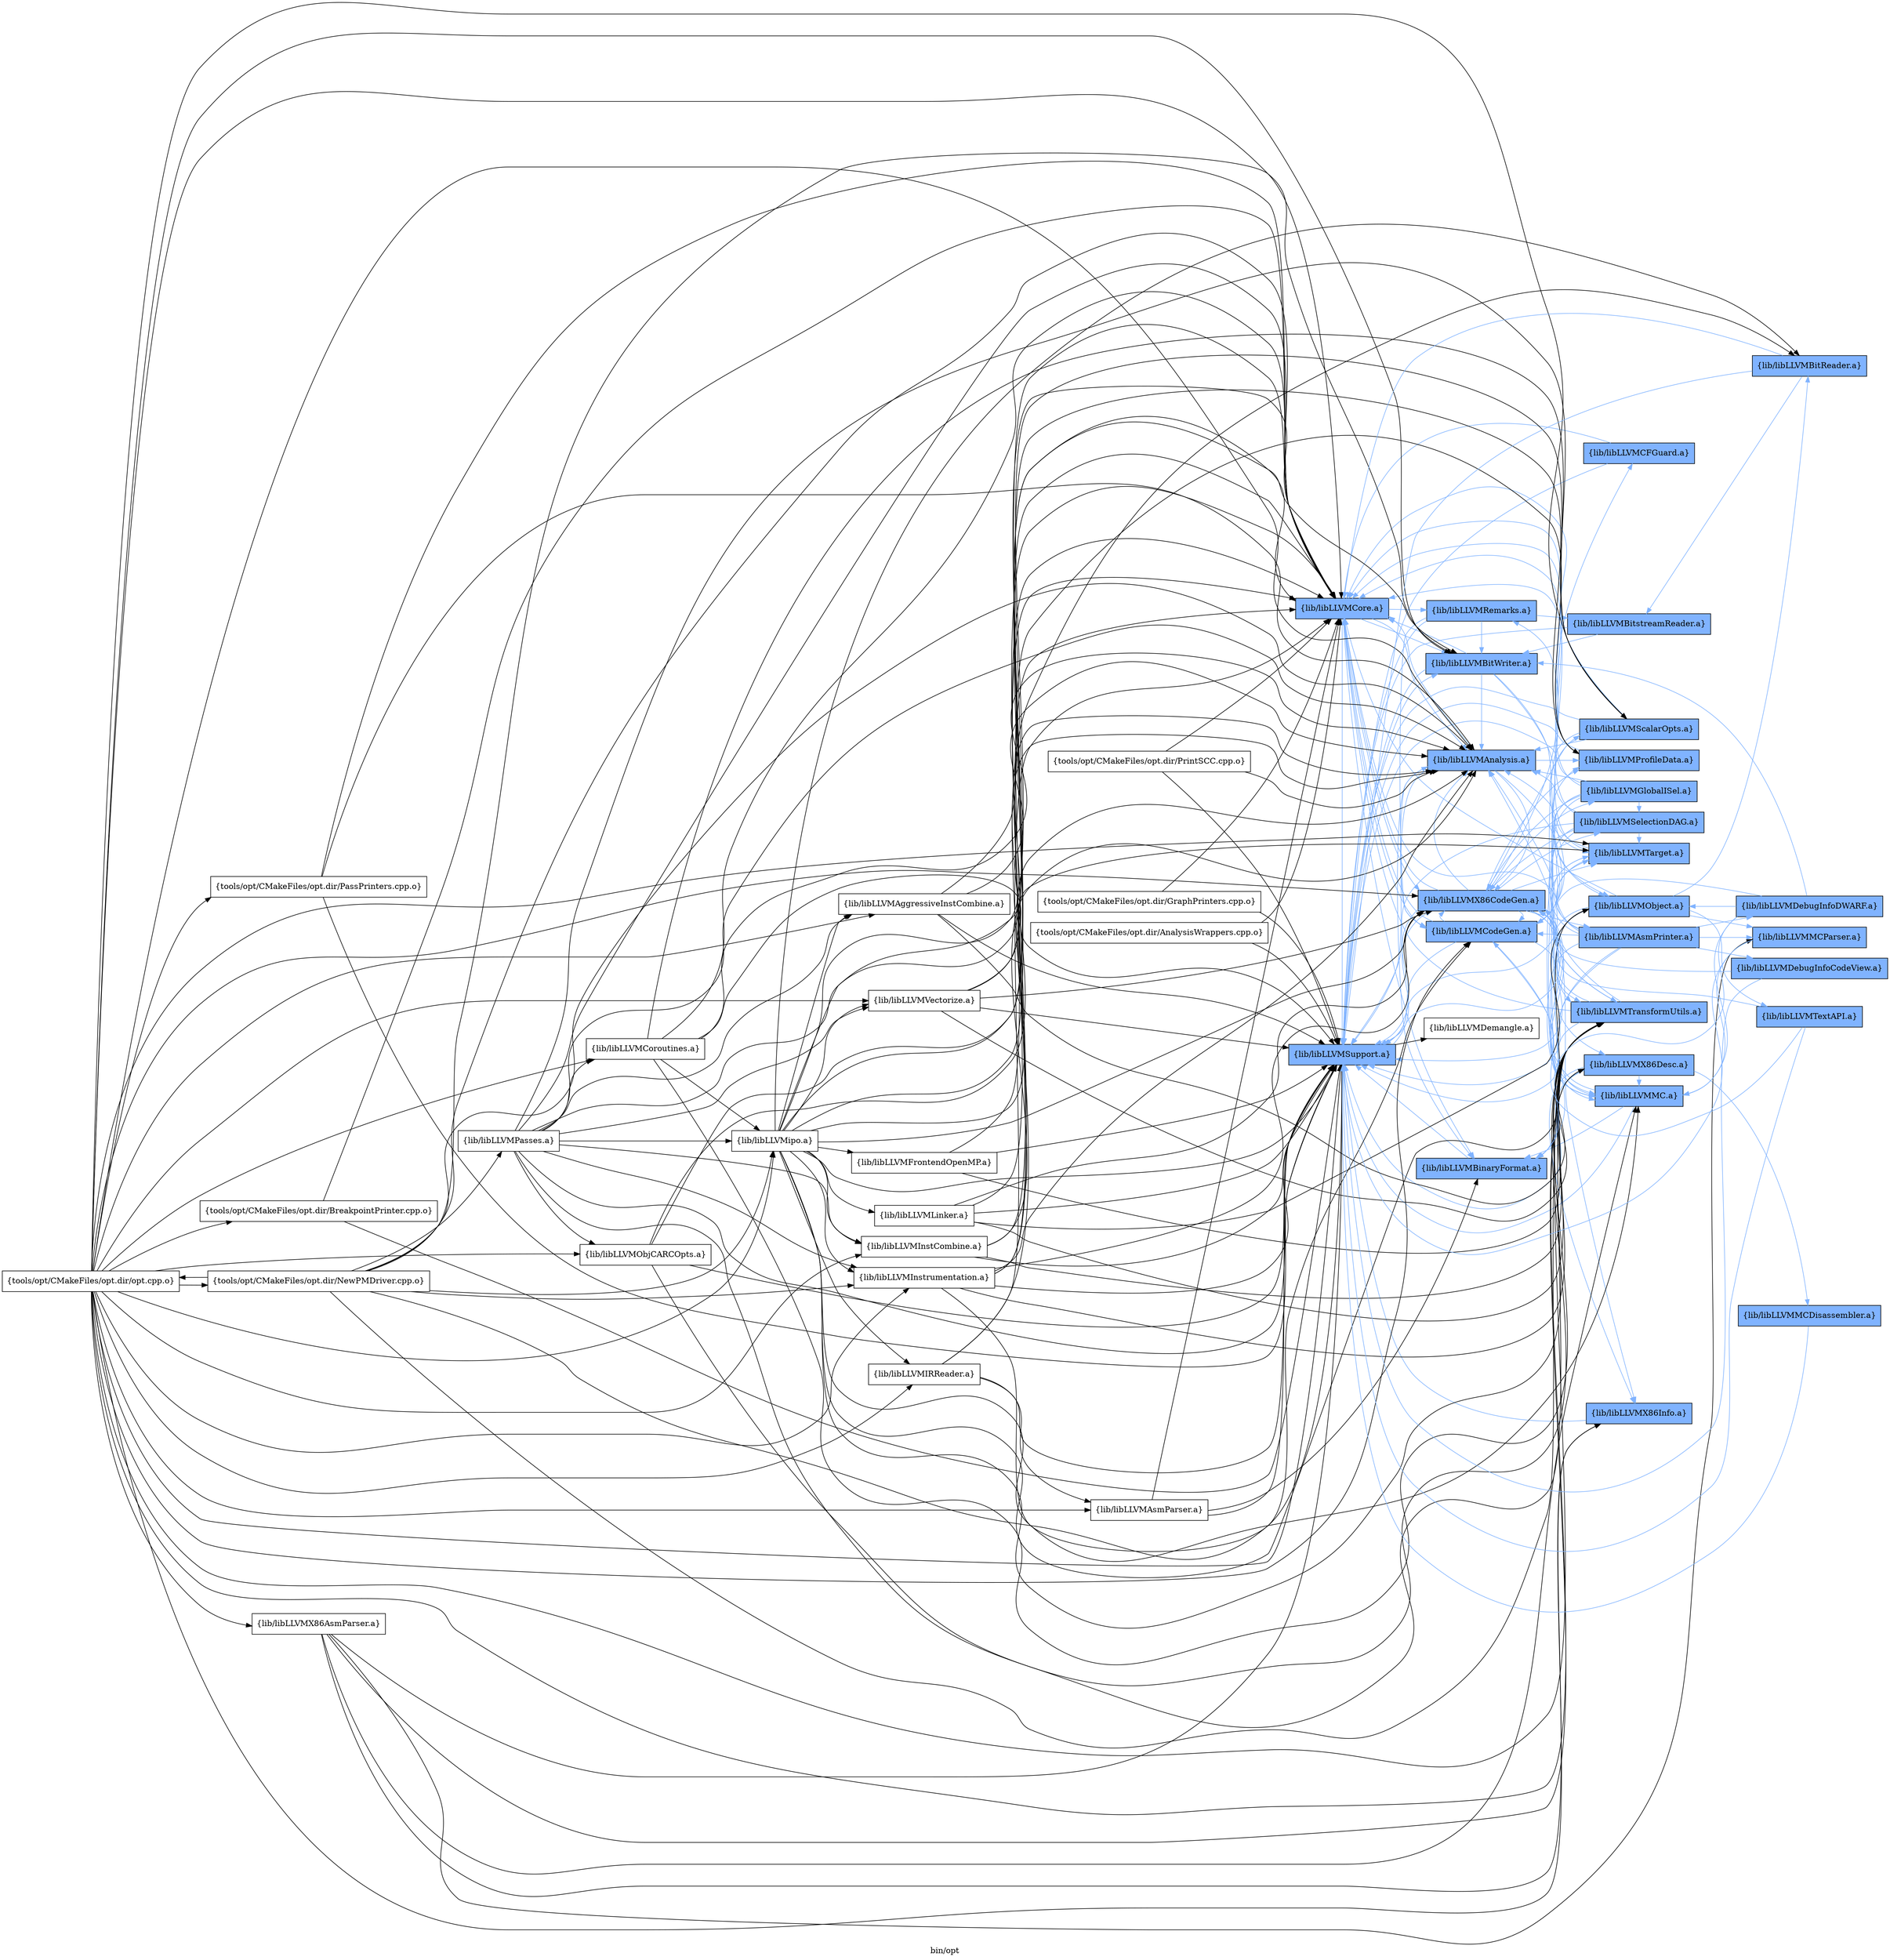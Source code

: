digraph "bin/opt" {
	label="bin/opt";
	rankdir=LR;
	{ rank=same; Node0x556ea26ebbd8;  }
	{ rank=same; Node0x556ea26d7318; Node0x556ea26edbb8;  }
	{ rank=same; Node0x556ea26d7818; Node0x556ea26e4568; Node0x556ea26d4898; Node0x556ea26d7b38; Node0x556ea26eab98; Node0x556ea26d5dd8; Node0x556ea26ed488;  }
	{ rank=same; Node0x556ea26e9fb8; Node0x556ea26ee658; Node0x556ea26ed708; Node0x556ea26dc3b8; Node0x556ea26ea648; Node0x556ea26d6c38; Node0x556ea26d6738; Node0x556ea26ed118; Node0x556ea26d4ed8; Node0x556ea26c7f58; Node0x556ea26d4438; Node0x556ea26dc8b8; Node0x556ea26e4298;  }

	Node0x556ea26ebbd8 [shape=record,shape=box,group=0,label="{tools/opt/CMakeFiles/opt.dir/AnalysisWrappers.cpp.o}"];
	Node0x556ea26ebbd8 -> Node0x556ea26d7318;
	Node0x556ea26ebbd8 -> Node0x556ea26edbb8;
	Node0x556ea26d7318 [shape=record,shape=box,group=1,style=filled,fillcolor="0.600000 0.5 1",label="{lib/libLLVMCore.a}"];
	Node0x556ea26d7318 -> Node0x556ea26edbb8[color="0.600000 0.5 1"];
	Node0x556ea26d7318 -> Node0x556ea26d7818[color="0.600000 0.5 1"];
	Node0x556ea26d7318 -> Node0x556ea26e4568[color="0.600000 0.5 1"];
	Node0x556ea26d7318 -> Node0x556ea26d4898[color="0.600000 0.5 1"];
	Node0x556ea26d7318 -> Node0x556ea26d7b38[color="0.600000 0.5 1"];
	Node0x556ea26d7318 -> Node0x556ea26eab98[color="0.600000 0.5 1"];
	Node0x556ea26d7318 -> Node0x556ea26d5dd8[color="0.600000 0.5 1"];
	Node0x556ea26edbb8 [shape=record,shape=box,group=1,style=filled,fillcolor="0.600000 0.5 1",label="{lib/libLLVMSupport.a}"];
	Node0x556ea26edbb8 -> Node0x556ea26d4898[color="0.600000 0.5 1"];
	Node0x556ea26edbb8 -> Node0x556ea26d7b38[color="0.600000 0.5 1"];
	Node0x556ea26edbb8 -> Node0x556ea26ed488;
	Node0x556ea26eaf58 [shape=record,shape=box,group=0,label="{tools/opt/CMakeFiles/opt.dir/BreakpointPrinter.cpp.o}"];
	Node0x556ea26eaf58 -> Node0x556ea26d7318;
	Node0x556ea26eaf58 -> Node0x556ea26edbb8;
	Node0x556ea26eb5e8 [shape=record,shape=box,group=0,label="{tools/opt/CMakeFiles/opt.dir/GraphPrinters.cpp.o}"];
	Node0x556ea26eb5e8 -> Node0x556ea26d7318;
	Node0x556ea26eb5e8 -> Node0x556ea26edbb8;
	Node0x556ea26eaa08 [shape=record,shape=box,group=0,label="{tools/opt/CMakeFiles/opt.dir/NewPMDriver.cpp.o}"];
	Node0x556ea26eaa08 -> Node0x556ea26e95b8;
	Node0x556ea26eaa08 -> Node0x556ea26d5dd8;
	Node0x556ea26eaa08 -> Node0x556ea26d7b38;
	Node0x556ea26eaa08 -> Node0x556ea26d7318;
	Node0x556ea26eaa08 -> Node0x556ea26d8ad8;
	Node0x556ea26eaa08 -> Node0x556ea26eb908;
	Node0x556ea26eaa08 -> Node0x556ea26edbb8;
	Node0x556ea26eaa08 -> Node0x556ea26ee658;
	Node0x556ea26eaa08 -> Node0x556ea26ec7b8;
	Node0x556ea26e95b8 [shape=record,shape=box,group=0,label="{tools/opt/CMakeFiles/opt.dir/opt.cpp.o}"];
	Node0x556ea26e95b8 -> Node0x556ea26eaf58;
	Node0x556ea26e95b8 -> Node0x556ea26eaa08;
	Node0x556ea26e95b8 -> Node0x556ea26e9e28;
	Node0x556ea26e95b8 -> Node0x556ea26d4d98;
	Node0x556ea26e95b8 -> Node0x556ea26d4898;
	Node0x556ea26e95b8 -> Node0x556ea26d6c38;
	Node0x556ea26e95b8 -> Node0x556ea26d6738;
	Node0x556ea26e95b8 -> Node0x556ea26d62d8;
	Node0x556ea26e95b8 -> Node0x556ea26d5dd8;
	Node0x556ea26e95b8 -> Node0x556ea26d7318;
	Node0x556ea26e95b8 -> Node0x556ea26d8038;
	Node0x556ea26e95b8 -> Node0x556ea26d7b38;
	Node0x556ea26e95b8 -> Node0x556ea26d7818;
	Node0x556ea26e95b8 -> Node0x556ea26d9438;
	Node0x556ea26e95b8 -> Node0x556ea26d8ad8;
	Node0x556ea26e95b8 -> Node0x556ea26d85d8;
	Node0x556ea26e95b8 -> Node0x556ea26da838;
	Node0x556ea26e95b8 -> Node0x556ea26eb908;
	Node0x556ea26e95b8 -> Node0x556ea26e9d38;
	Node0x556ea26e95b8 -> Node0x556ea26ea648;
	Node0x556ea26e95b8 -> Node0x556ea26edbb8;
	Node0x556ea26e95b8 -> Node0x556ea26ed708;
	Node0x556ea26e95b8 -> Node0x556ea26ee658;
	Node0x556ea26e95b8 -> Node0x556ea26ee108;
	Node0x556ea26d5dd8 [shape=record,shape=box,group=1,style=filled,fillcolor="0.600000 0.5 1",label="{lib/libLLVMAnalysis.a}"];
	Node0x556ea26d5dd8 -> Node0x556ea26d4898[color="0.600000 0.5 1"];
	Node0x556ea26d5dd8 -> Node0x556ea26d7318[color="0.600000 0.5 1"];
	Node0x556ea26d5dd8 -> Node0x556ea26edbb8[color="0.600000 0.5 1"];
	Node0x556ea26d5dd8 -> Node0x556ea26e4568[color="0.600000 0.5 1"];
	Node0x556ea26d5dd8 -> Node0x556ea26dc8b8[color="0.600000 0.5 1"];
	Node0x556ea26d5dd8 -> Node0x556ea26dc3b8[color="0.600000 0.5 1"];
	Node0x556ea26d7b38 [shape=record,shape=box,group=1,style=filled,fillcolor="0.600000 0.5 1",label="{lib/libLLVMBitWriter.a}"];
	Node0x556ea26d7b38 -> Node0x556ea26d5dd8[color="0.600000 0.5 1"];
	Node0x556ea26d7b38 -> Node0x556ea26d7318[color="0.600000 0.5 1"];
	Node0x556ea26d7b38 -> Node0x556ea26edbb8[color="0.600000 0.5 1"];
	Node0x556ea26d7b38 -> Node0x556ea26e9fb8[color="0.600000 0.5 1"];
	Node0x556ea26d7b38 -> Node0x556ea26dc8b8[color="0.600000 0.5 1"];
	Node0x556ea26d8ad8 [shape=record,shape=box,group=0,label="{lib/libLLVMipo.a}"];
	Node0x556ea26d8ad8 -> Node0x556ea26d5dd8;
	Node0x556ea26d8ad8 -> Node0x556ea26d7318;
	Node0x556ea26d8ad8 -> Node0x556ea26edbb8;
	Node0x556ea26d8ad8 -> Node0x556ea26ee658;
	Node0x556ea26d8ad8 -> Node0x556ea26d4898;
	Node0x556ea26d8ad8 -> Node0x556ea26d85d8;
	Node0x556ea26d8ad8 -> Node0x556ea26d6be8;
	Node0x556ea26d8ad8 -> Node0x556ea26e2da8;
	Node0x556ea26d8ad8 -> Node0x556ea26d7818;
	Node0x556ea26d8ad8 -> Node0x556ea26d7b38;
	Node0x556ea26d8ad8 -> Node0x556ea26d71d8;
	Node0x556ea26d8ad8 -> Node0x556ea26d62d8;
	Node0x556ea26d8ad8 -> Node0x556ea26da838;
	Node0x556ea26d8ad8 -> Node0x556ea26eb908;
	Node0x556ea26d8ad8 -> Node0x556ea26ea648;
	Node0x556ea26d8ad8 -> Node0x556ea26ee108;
	Node0x556ea26d8ad8 -> Node0x556ea26dc3b8;
	Node0x556ea26d8ad8 -> Node0x556ea26dc8b8;
	Node0x556ea26eb908 [shape=record,shape=box,group=0,label="{lib/libLLVMInstrumentation.a}"];
	Node0x556ea26eb908 -> Node0x556ea26d5dd8;
	Node0x556ea26eb908 -> Node0x556ea26d7318;
	Node0x556ea26eb908 -> Node0x556ea26e9fb8;
	Node0x556ea26eb908 -> Node0x556ea26edbb8;
	Node0x556ea26eb908 -> Node0x556ea26ee658;
	Node0x556ea26eb908 -> Node0x556ea26dc3b8;
	Node0x556ea26eb908 -> Node0x556ea26d4898;
	Node0x556ea26ee658 [shape=record,shape=box,group=1,style=filled,fillcolor="0.600000 0.5 1",label="{lib/libLLVMTransformUtils.a}"];
	Node0x556ea26ee658 -> Node0x556ea26edbb8[color="0.600000 0.5 1"];
	Node0x556ea26ee658 -> Node0x556ea26d4898[color="0.600000 0.5 1"];
	Node0x556ea26ee658 -> Node0x556ea26d5dd8[color="0.600000 0.5 1"];
	Node0x556ea26ee658 -> Node0x556ea26d7318[color="0.600000 0.5 1"];
	Node0x556ea26ec7b8 [shape=record,shape=box,group=0,label="{lib/libLLVMPasses.a}"];
	Node0x556ea26ec7b8 -> Node0x556ea26d62d8;
	Node0x556ea26ec7b8 -> Node0x556ea26d5dd8;
	Node0x556ea26ec7b8 -> Node0x556ea26ee658;
	Node0x556ea26ec7b8 -> Node0x556ea26ea648;
	Node0x556ea26ec7b8 -> Node0x556ea26d7318;
	Node0x556ea26ec7b8 -> Node0x556ea26d9438;
	Node0x556ea26ec7b8 -> Node0x556ea26d8ad8;
	Node0x556ea26ec7b8 -> Node0x556ea26da838;
	Node0x556ea26ec7b8 -> Node0x556ea26eb908;
	Node0x556ea26ec7b8 -> Node0x556ea26e9d38;
	Node0x556ea26ec7b8 -> Node0x556ea26edbb8;
	Node0x556ea26ec7b8 -> Node0x556ea26ed708;
	Node0x556ea26ec7b8 -> Node0x556ea26ee108;
	Node0x556ea26e9e28 [shape=record,shape=box,group=0,label="{tools/opt/CMakeFiles/opt.dir/PassPrinters.cpp.o}"];
	Node0x556ea26e9e28 -> Node0x556ea26d5dd8;
	Node0x556ea26e9e28 -> Node0x556ea26d7318;
	Node0x556ea26e9e28 -> Node0x556ea26edbb8;
	Node0x556ea26e9388 [shape=record,shape=box,group=0,label="{tools/opt/CMakeFiles/opt.dir/PrintSCC.cpp.o}"];
	Node0x556ea26e9388 -> Node0x556ea26d5dd8;
	Node0x556ea26e9388 -> Node0x556ea26d7318;
	Node0x556ea26e9388 -> Node0x556ea26edbb8;
	Node0x556ea26d4d98 [shape=record,shape=box,group=0,label="{lib/libLLVMX86AsmParser.a}"];
	Node0x556ea26d4d98 -> Node0x556ea26d6c38;
	Node0x556ea26d4d98 -> Node0x556ea26d6738;
	Node0x556ea26d4d98 -> Node0x556ea26e9fb8;
	Node0x556ea26d4d98 -> Node0x556ea26edbb8;
	Node0x556ea26d4d98 -> Node0x556ea26dcdb8;
	Node0x556ea26d4898 [shape=record,shape=box,group=1,style=filled,fillcolor="0.600000 0.5 1",label="{lib/libLLVMX86CodeGen.a}"];
	Node0x556ea26d4898 -> Node0x556ea26d6c38[color="0.600000 0.5 1"];
	Node0x556ea26d4898 -> Node0x556ea26d6738[color="0.600000 0.5 1"];
	Node0x556ea26d4898 -> Node0x556ea26d7818[color="0.600000 0.5 1"];
	Node0x556ea26d4898 -> Node0x556ea26d7318[color="0.600000 0.5 1"];
	Node0x556ea26d4898 -> Node0x556ea26e9fb8[color="0.600000 0.5 1"];
	Node0x556ea26d4898 -> Node0x556ea26edbb8[color="0.600000 0.5 1"];
	Node0x556ea26d4898 -> Node0x556ea26ed118[color="0.600000 0.5 1"];
	Node0x556ea26d4898 -> Node0x556ea26d5dd8[color="0.600000 0.5 1"];
	Node0x556ea26d4898 -> Node0x556ea26ed708[color="0.600000 0.5 1"];
	Node0x556ea26d4898 -> Node0x556ea26d4ed8[color="0.600000 0.5 1"];
	Node0x556ea26d4898 -> Node0x556ea26c7f58[color="0.600000 0.5 1"];
	Node0x556ea26d4898 -> Node0x556ea26d4438[color="0.600000 0.5 1"];
	Node0x556ea26d4898 -> Node0x556ea26dc3b8[color="0.600000 0.5 1"];
	Node0x556ea26d4898 -> Node0x556ea26ee658[color="0.600000 0.5 1"];
	Node0x556ea26d6c38 [shape=record,shape=box,group=1,style=filled,fillcolor="0.600000 0.5 1",label="{lib/libLLVMX86Desc.a}"];
	Node0x556ea26d6c38 -> Node0x556ea26e9fb8[color="0.600000 0.5 1"];
	Node0x556ea26d6c38 -> Node0x556ea26edbb8[color="0.600000 0.5 1"];
	Node0x556ea26d6c38 -> Node0x556ea26d6738[color="0.600000 0.5 1"];
	Node0x556ea26d6c38 -> Node0x556ea26ed618[color="0.600000 0.5 1"];
	Node0x556ea26d6c38 -> Node0x556ea26e4568[color="0.600000 0.5 1"];
	Node0x556ea26d6738 [shape=record,shape=box,group=1,style=filled,fillcolor="0.600000 0.5 1",label="{lib/libLLVMX86Info.a}"];
	Node0x556ea26d6738 -> Node0x556ea26edbb8[color="0.600000 0.5 1"];
	Node0x556ea26d62d8 [shape=record,shape=box,group=0,label="{lib/libLLVMAggressiveInstCombine.a}"];
	Node0x556ea26d62d8 -> Node0x556ea26d5dd8;
	Node0x556ea26d62d8 -> Node0x556ea26d7318;
	Node0x556ea26d62d8 -> Node0x556ea26edbb8;
	Node0x556ea26d62d8 -> Node0x556ea26ee658;
	Node0x556ea26d8038 [shape=record,shape=box,group=0,label="{lib/libLLVMAsmParser.a}"];
	Node0x556ea26d8038 -> Node0x556ea26d7318;
	Node0x556ea26d8038 -> Node0x556ea26edbb8;
	Node0x556ea26d8038 -> Node0x556ea26e4568;
	Node0x556ea26d7818 [shape=record,shape=box,group=1,style=filled,fillcolor="0.600000 0.5 1",label="{lib/libLLVMCodeGen.a}"];
	Node0x556ea26d7818 -> Node0x556ea26d4898[color="0.600000 0.5 1"];
	Node0x556ea26d7818 -> Node0x556ea26d7318[color="0.600000 0.5 1"];
	Node0x556ea26d7818 -> Node0x556ea26edbb8[color="0.600000 0.5 1"];
	Node0x556ea26d7818 -> Node0x556ea26e9fb8[color="0.600000 0.5 1"];
	Node0x556ea26d7818 -> Node0x556ea26d5dd8[color="0.600000 0.5 1"];
	Node0x556ea26d7818 -> Node0x556ea26ee658[color="0.600000 0.5 1"];
	Node0x556ea26d7818 -> Node0x556ea26ed708[color="0.600000 0.5 1"];
	Node0x556ea26d7818 -> Node0x556ea26dc3b8[color="0.600000 0.5 1"];
	Node0x556ea26d7818 -> Node0x556ea26ea648[color="0.600000 0.5 1"];
	Node0x556ea26d9438 [shape=record,shape=box,group=0,label="{lib/libLLVMCoroutines.a}"];
	Node0x556ea26d9438 -> Node0x556ea26d5dd8;
	Node0x556ea26d9438 -> Node0x556ea26d7318;
	Node0x556ea26d9438 -> Node0x556ea26d8ad8;
	Node0x556ea26d9438 -> Node0x556ea26edbb8;
	Node0x556ea26d9438 -> Node0x556ea26ee658;
	Node0x556ea26d9438 -> Node0x556ea26ea648;
	Node0x556ea26d85d8 [shape=record,shape=box,group=0,label="{lib/libLLVMIRReader.a}"];
	Node0x556ea26d85d8 -> Node0x556ea26d8038;
	Node0x556ea26d85d8 -> Node0x556ea26d7318;
	Node0x556ea26d85d8 -> Node0x556ea26edbb8;
	Node0x556ea26d85d8 -> Node0x556ea26e2da8;
	Node0x556ea26da838 [shape=record,shape=box,group=0,label="{lib/libLLVMInstCombine.a}"];
	Node0x556ea26da838 -> Node0x556ea26d5dd8;
	Node0x556ea26da838 -> Node0x556ea26d7318;
	Node0x556ea26da838 -> Node0x556ea26edbb8;
	Node0x556ea26da838 -> Node0x556ea26ee658;
	Node0x556ea26e9d38 [shape=record,shape=box,group=0,label="{lib/libLLVMObjCARCOpts.a}"];
	Node0x556ea26e9d38 -> Node0x556ea26d7318;
	Node0x556ea26e9d38 -> Node0x556ea26d5dd8;
	Node0x556ea26e9d38 -> Node0x556ea26edbb8;
	Node0x556ea26e9d38 -> Node0x556ea26ee658;
	Node0x556ea26ea648 [shape=record,shape=box,group=1,style=filled,fillcolor="0.600000 0.5 1",label="{lib/libLLVMScalarOpts.a}"];
	Node0x556ea26ea648 -> Node0x556ea26d5dd8[color="0.600000 0.5 1"];
	Node0x556ea26ea648 -> Node0x556ea26d7318[color="0.600000 0.5 1"];
	Node0x556ea26ea648 -> Node0x556ea26edbb8[color="0.600000 0.5 1"];
	Node0x556ea26ea648 -> Node0x556ea26ee658[color="0.600000 0.5 1"];
	Node0x556ea26ea648 -> Node0x556ea26d4898[color="0.600000 0.5 1"];
	Node0x556ea26ed708 [shape=record,shape=box,group=1,style=filled,fillcolor="0.600000 0.5 1",label="{lib/libLLVMTarget.a}"];
	Node0x556ea26ed708 -> Node0x556ea26d7318[color="0.600000 0.5 1"];
	Node0x556ea26ed708 -> Node0x556ea26d5dd8[color="0.600000 0.5 1"];
	Node0x556ea26ed708 -> Node0x556ea26edbb8[color="0.600000 0.5 1"];
	Node0x556ea26ed708 -> Node0x556ea26e9fb8[color="0.600000 0.5 1"];
	Node0x556ea26ee108 [shape=record,shape=box,group=0,label="{lib/libLLVMVectorize.a}"];
	Node0x556ea26ee108 -> Node0x556ea26d5dd8;
	Node0x556ea26ee108 -> Node0x556ea26d7318;
	Node0x556ea26ee108 -> Node0x556ea26edbb8;
	Node0x556ea26ee108 -> Node0x556ea26ee658;
	Node0x556ea26ee108 -> Node0x556ea26d4898;
	Node0x556ea26e9fb8 [shape=record,shape=box,group=1,style=filled,fillcolor="0.600000 0.5 1",label="{lib/libLLVMMC.a}"];
	Node0x556ea26e9fb8 -> Node0x556ea26edbb8[color="0.600000 0.5 1"];
	Node0x556ea26e9fb8 -> Node0x556ea26e4568[color="0.600000 0.5 1"];
	Node0x556ea26e9fb8 -> Node0x556ea26d4898[color="0.600000 0.5 1"];
	Node0x556ea26dcdb8 [shape=record,shape=box,group=1,style=filled,fillcolor="0.600000 0.5 1",label="{lib/libLLVMMCParser.a}"];
	Node0x556ea26dcdb8 -> Node0x556ea26e9fb8[color="0.600000 0.5 1"];
	Node0x556ea26dcdb8 -> Node0x556ea26edbb8[color="0.600000 0.5 1"];
	Node0x556ea26ed118 [shape=record,shape=box,group=1,style=filled,fillcolor="0.600000 0.5 1",label="{lib/libLLVMAsmPrinter.a}"];
	Node0x556ea26ed118 -> Node0x556ea26d5dd8[color="0.600000 0.5 1"];
	Node0x556ea26ed118 -> Node0x556ea26d7318[color="0.600000 0.5 1"];
	Node0x556ea26ed118 -> Node0x556ea26d7818[color="0.600000 0.5 1"];
	Node0x556ea26ed118 -> Node0x556ea26e9fb8[color="0.600000 0.5 1"];
	Node0x556ea26ed118 -> Node0x556ea26eab98[color="0.600000 0.5 1"];
	Node0x556ea26ed118 -> Node0x556ea26edbb8[color="0.600000 0.5 1"];
	Node0x556ea26ed118 -> Node0x556ea26ed708[color="0.600000 0.5 1"];
	Node0x556ea26ed118 -> Node0x556ea26e4568[color="0.600000 0.5 1"];
	Node0x556ea26ed118 -> Node0x556ea26dcdb8[color="0.600000 0.5 1"];
	Node0x556ea26ed118 -> Node0x556ea26c88b8[color="0.600000 0.5 1"];
	Node0x556ea26ed118 -> Node0x556ea26e2768[color="0.600000 0.5 1"];
	Node0x556ea26d4ed8 [shape=record,shape=box,group=1,style=filled,fillcolor="0.600000 0.5 1",label="{lib/libLLVMSelectionDAG.a}"];
	Node0x556ea26d4ed8 -> Node0x556ea26d5dd8[color="0.600000 0.5 1"];
	Node0x556ea26d4ed8 -> Node0x556ea26d7318[color="0.600000 0.5 1"];
	Node0x556ea26d4ed8 -> Node0x556ea26d7818[color="0.600000 0.5 1"];
	Node0x556ea26d4ed8 -> Node0x556ea26edbb8[color="0.600000 0.5 1"];
	Node0x556ea26d4ed8 -> Node0x556ea26e9fb8[color="0.600000 0.5 1"];
	Node0x556ea26d4ed8 -> Node0x556ea26ed708[color="0.600000 0.5 1"];
	Node0x556ea26d4ed8 -> Node0x556ea26ee658[color="0.600000 0.5 1"];
	Node0x556ea26d4ed8 -> Node0x556ea26d4898[color="0.600000 0.5 1"];
	Node0x556ea26c7f58 [shape=record,shape=box,group=1,style=filled,fillcolor="0.600000 0.5 1",label="{lib/libLLVMGlobalISel.a}"];
	Node0x556ea26c7f58 -> Node0x556ea26d7818[color="0.600000 0.5 1"];
	Node0x556ea26c7f58 -> Node0x556ea26d7318[color="0.600000 0.5 1"];
	Node0x556ea26c7f58 -> Node0x556ea26edbb8[color="0.600000 0.5 1"];
	Node0x556ea26c7f58 -> Node0x556ea26d5dd8[color="0.600000 0.5 1"];
	Node0x556ea26c7f58 -> Node0x556ea26e9fb8[color="0.600000 0.5 1"];
	Node0x556ea26c7f58 -> Node0x556ea26ed708[color="0.600000 0.5 1"];
	Node0x556ea26c7f58 -> Node0x556ea26d4ed8[color="0.600000 0.5 1"];
	Node0x556ea26c7f58 -> Node0x556ea26d4898[color="0.600000 0.5 1"];
	Node0x556ea26c7f58 -> Node0x556ea26ee658[color="0.600000 0.5 1"];
	Node0x556ea26d4438 [shape=record,shape=box,group=1,style=filled,fillcolor="0.600000 0.5 1",label="{lib/libLLVMCFGuard.a}"];
	Node0x556ea26d4438 -> Node0x556ea26d7318[color="0.600000 0.5 1"];
	Node0x556ea26d4438 -> Node0x556ea26edbb8[color="0.600000 0.5 1"];
	Node0x556ea26dc3b8 [shape=record,shape=box,group=1,style=filled,fillcolor="0.600000 0.5 1",label="{lib/libLLVMProfileData.a}"];
	Node0x556ea26dc3b8 -> Node0x556ea26d7318[color="0.600000 0.5 1"];
	Node0x556ea26dc3b8 -> Node0x556ea26edbb8[color="0.600000 0.5 1"];
	Node0x556ea26ed618 [shape=record,shape=box,group=1,style=filled,fillcolor="0.600000 0.5 1",label="{lib/libLLVMMCDisassembler.a}"];
	Node0x556ea26ed618 -> Node0x556ea26edbb8[color="0.600000 0.5 1"];
	Node0x556ea26e4568 [shape=record,shape=box,group=1,style=filled,fillcolor="0.600000 0.5 1",label="{lib/libLLVMBinaryFormat.a}"];
	Node0x556ea26e4568 -> Node0x556ea26edbb8[color="0.600000 0.5 1"];
	Node0x556ea26dc8b8 [shape=record,shape=box,group=1,style=filled,fillcolor="0.600000 0.5 1",label="{lib/libLLVMObject.a}"];
	Node0x556ea26dc8b8 -> Node0x556ea26edbb8[color="0.600000 0.5 1"];
	Node0x556ea26dc8b8 -> Node0x556ea26e4568[color="0.600000 0.5 1"];
	Node0x556ea26dc8b8 -> Node0x556ea26d7318[color="0.600000 0.5 1"];
	Node0x556ea26dc8b8 -> Node0x556ea26e9fb8[color="0.600000 0.5 1"];
	Node0x556ea26dc8b8 -> Node0x556ea26e2da8[color="0.600000 0.5 1"];
	Node0x556ea26dc8b8 -> Node0x556ea26dcdb8[color="0.600000 0.5 1"];
	Node0x556ea26dc8b8 -> Node0x556ea26e3258[color="0.600000 0.5 1"];
	Node0x556ea26eab98 [shape=record,shape=box,group=1,style=filled,fillcolor="0.600000 0.5 1",label="{lib/libLLVMRemarks.a}"];
	Node0x556ea26eab98 -> Node0x556ea26edbb8[color="0.600000 0.5 1"];
	Node0x556ea26eab98 -> Node0x556ea26d7b38[color="0.600000 0.5 1"];
	Node0x556ea26eab98 -> Node0x556ea26e4298[color="0.600000 0.5 1"];
	Node0x556ea26eab98 -> Node0x556ea26d7818[color="0.600000 0.5 1"];
	Node0x556ea26d6be8 [shape=record,shape=box,group=0,label="{lib/libLLVMLinker.a}"];
	Node0x556ea26d6be8 -> Node0x556ea26d4898;
	Node0x556ea26d6be8 -> Node0x556ea26d7318;
	Node0x556ea26d6be8 -> Node0x556ea26edbb8;
	Node0x556ea26d6be8 -> Node0x556ea26ee658;
	Node0x556ea26d6be8 -> Node0x556ea26dc8b8;
	Node0x556ea26e2da8 [shape=record,shape=box,group=1,style=filled,fillcolor="0.600000 0.5 1",label="{lib/libLLVMBitReader.a}"];
	Node0x556ea26e2da8 -> Node0x556ea26d7318[color="0.600000 0.5 1"];
	Node0x556ea26e2da8 -> Node0x556ea26edbb8[color="0.600000 0.5 1"];
	Node0x556ea26e2da8 -> Node0x556ea26e4298[color="0.600000 0.5 1"];
	Node0x556ea26d71d8 [shape=record,shape=box,group=0,label="{lib/libLLVMFrontendOpenMP.a}"];
	Node0x556ea26d71d8 -> Node0x556ea26d7318;
	Node0x556ea26d71d8 -> Node0x556ea26edbb8;
	Node0x556ea26d71d8 -> Node0x556ea26ee658;
	Node0x556ea26e4298 [shape=record,shape=box,group=1,style=filled,fillcolor="0.600000 0.5 1",label="{lib/libLLVMBitstreamReader.a}"];
	Node0x556ea26e4298 -> Node0x556ea26d7b38[color="0.600000 0.5 1"];
	Node0x556ea26e4298 -> Node0x556ea26edbb8[color="0.600000 0.5 1"];
	Node0x556ea26c88b8 [shape=record,shape=box,group=1,style=filled,fillcolor="0.600000 0.5 1",label="{lib/libLLVMDebugInfoDWARF.a}"];
	Node0x556ea26c88b8 -> Node0x556ea26e9fb8[color="0.600000 0.5 1"];
	Node0x556ea26c88b8 -> Node0x556ea26edbb8[color="0.600000 0.5 1"];
	Node0x556ea26c88b8 -> Node0x556ea26e4568[color="0.600000 0.5 1"];
	Node0x556ea26c88b8 -> Node0x556ea26d7b38[color="0.600000 0.5 1"];
	Node0x556ea26c88b8 -> Node0x556ea26dc8b8[color="0.600000 0.5 1"];
	Node0x556ea26e2768 [shape=record,shape=box,group=1,style=filled,fillcolor="0.600000 0.5 1",label="{lib/libLLVMDebugInfoCodeView.a}"];
	Node0x556ea26e2768 -> Node0x556ea26edbb8[color="0.600000 0.5 1"];
	Node0x556ea26e2768 -> Node0x556ea26d4898[color="0.600000 0.5 1"];
	Node0x556ea26ed488 [shape=record,shape=box,group=0,label="{lib/libLLVMDemangle.a}"];
	Node0x556ea26e3258 [shape=record,shape=box,group=1,style=filled,fillcolor="0.600000 0.5 1",label="{lib/libLLVMTextAPI.a}"];
	Node0x556ea26e3258 -> Node0x556ea26edbb8[color="0.600000 0.5 1"];
	Node0x556ea26e3258 -> Node0x556ea26d7818[color="0.600000 0.5 1"];
	Node0x556ea26e3258 -> Node0x556ea26d4898[color="0.600000 0.5 1"];
}
